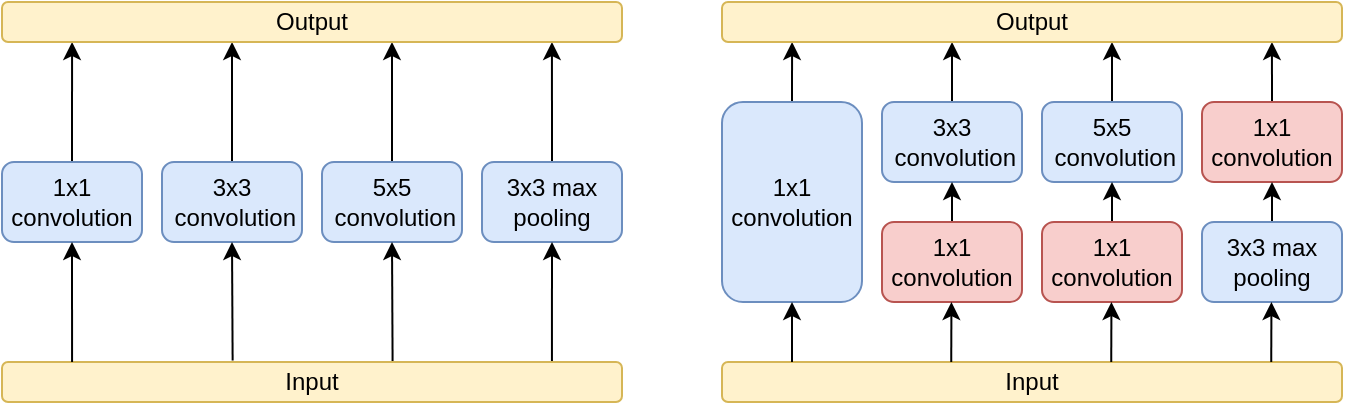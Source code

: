 <mxfile version="19.0.3" type="device"><diagram id="nnmkCdXf3BR2YlbprZxT" name="Page-1"><mxGraphModel dx="1005" dy="735" grid="1" gridSize="10" guides="1" tooltips="1" connect="1" arrows="1" fold="1" page="1" pageScale="1" pageWidth="827" pageHeight="1169" math="0" shadow="0"><root><mxCell id="0"/><mxCell id="1" parent="0"/><mxCell id="6tYmElllemyBh8WtcIqz-30" style="edgeStyle=none;rounded=0;orthogonalLoop=1;jettySize=auto;html=1;exitX=0.5;exitY=0;exitDx=0;exitDy=0;entryX=0.113;entryY=1;entryDx=0;entryDy=0;entryPerimeter=0;" edge="1" parent="1" source="6tYmElllemyBh8WtcIqz-2" target="6tYmElllemyBh8WtcIqz-11"><mxGeometry relative="1" as="geometry"/></mxCell><mxCell id="6tYmElllemyBh8WtcIqz-2" value="1x1 convolution" style="rounded=1;whiteSpace=wrap;html=1;fillColor=#dae8fc;strokeColor=#6c8ebf;" vertex="1" parent="1"><mxGeometry x="490" y="320" width="70" height="100" as="geometry"/></mxCell><mxCell id="6tYmElllemyBh8WtcIqz-31" style="edgeStyle=none;rounded=0;orthogonalLoop=1;jettySize=auto;html=1;exitX=0.5;exitY=0;exitDx=0;exitDy=0;entryX=0.371;entryY=1;entryDx=0;entryDy=0;entryPerimeter=0;" edge="1" parent="1" source="6tYmElllemyBh8WtcIqz-3" target="6tYmElllemyBh8WtcIqz-11"><mxGeometry relative="1" as="geometry"/></mxCell><mxCell id="6tYmElllemyBh8WtcIqz-3" value="3x3&lt;br&gt;&amp;nbsp;convolution" style="rounded=1;whiteSpace=wrap;html=1;fillColor=#dae8fc;strokeColor=#6c8ebf;" vertex="1" parent="1"><mxGeometry x="570" y="320" width="70" height="40" as="geometry"/></mxCell><mxCell id="6tYmElllemyBh8WtcIqz-32" style="edgeStyle=none;rounded=0;orthogonalLoop=1;jettySize=auto;html=1;exitX=0.5;exitY=0;exitDx=0;exitDy=0;entryX=0.629;entryY=1;entryDx=0;entryDy=0;entryPerimeter=0;" edge="1" parent="1" source="6tYmElllemyBh8WtcIqz-4" target="6tYmElllemyBh8WtcIqz-11"><mxGeometry relative="1" as="geometry"/></mxCell><mxCell id="6tYmElllemyBh8WtcIqz-4" value="5x5&lt;br&gt;&amp;nbsp;convolution" style="rounded=1;whiteSpace=wrap;html=1;fillColor=#dae8fc;strokeColor=#6c8ebf;" vertex="1" parent="1"><mxGeometry x="650" y="320" width="70" height="40" as="geometry"/></mxCell><mxCell id="6tYmElllemyBh8WtcIqz-34" style="edgeStyle=none;rounded=0;orthogonalLoop=1;jettySize=auto;html=1;exitX=0.5;exitY=0;exitDx=0;exitDy=0;entryX=0.5;entryY=1;entryDx=0;entryDy=0;" edge="1" parent="1" source="6tYmElllemyBh8WtcIqz-6" target="6tYmElllemyBh8WtcIqz-3"><mxGeometry relative="1" as="geometry"/></mxCell><mxCell id="6tYmElllemyBh8WtcIqz-6" value="1x1 convolution" style="rounded=1;whiteSpace=wrap;html=1;fillColor=#f8cecc;strokeColor=#b85450;" vertex="1" parent="1"><mxGeometry x="570" y="380" width="70" height="40" as="geometry"/></mxCell><mxCell id="6tYmElllemyBh8WtcIqz-35" style="edgeStyle=none;rounded=0;orthogonalLoop=1;jettySize=auto;html=1;exitX=0.5;exitY=0;exitDx=0;exitDy=0;entryX=0.5;entryY=1;entryDx=0;entryDy=0;" edge="1" parent="1" source="6tYmElllemyBh8WtcIqz-7" target="6tYmElllemyBh8WtcIqz-4"><mxGeometry relative="1" as="geometry"/></mxCell><mxCell id="6tYmElllemyBh8WtcIqz-7" value="1x1 convolution" style="rounded=1;whiteSpace=wrap;html=1;fillColor=#f8cecc;strokeColor=#b85450;" vertex="1" parent="1"><mxGeometry x="650" y="380" width="70" height="40" as="geometry"/></mxCell><mxCell id="6tYmElllemyBh8WtcIqz-33" style="edgeStyle=none;rounded=0;orthogonalLoop=1;jettySize=auto;html=1;exitX=0.5;exitY=0;exitDx=0;exitDy=0;entryX=0.887;entryY=1;entryDx=0;entryDy=0;entryPerimeter=0;" edge="1" parent="1" source="6tYmElllemyBh8WtcIqz-8" target="6tYmElllemyBh8WtcIqz-11"><mxGeometry relative="1" as="geometry"/></mxCell><mxCell id="6tYmElllemyBh8WtcIqz-8" value="1x1 convolution" style="rounded=1;whiteSpace=wrap;html=1;fillColor=#f8cecc;strokeColor=#b85450;" vertex="1" parent="1"><mxGeometry x="730" y="320" width="70" height="40" as="geometry"/></mxCell><mxCell id="6tYmElllemyBh8WtcIqz-36" style="edgeStyle=none;rounded=0;orthogonalLoop=1;jettySize=auto;html=1;exitX=0.5;exitY=0;exitDx=0;exitDy=0;entryX=0.5;entryY=1;entryDx=0;entryDy=0;" edge="1" parent="1" source="6tYmElllemyBh8WtcIqz-9" target="6tYmElllemyBh8WtcIqz-8"><mxGeometry relative="1" as="geometry"/></mxCell><mxCell id="6tYmElllemyBh8WtcIqz-9" value="3x3 max pooling" style="rounded=1;whiteSpace=wrap;html=1;fillColor=#dae8fc;strokeColor=#6c8ebf;" vertex="1" parent="1"><mxGeometry x="730" y="380" width="70" height="40" as="geometry"/></mxCell><mxCell id="6tYmElllemyBh8WtcIqz-10" value="Input" style="rounded=1;whiteSpace=wrap;html=1;fillColor=#fff2cc;strokeColor=#d6b656;" vertex="1" parent="1"><mxGeometry x="490" y="450" width="310" height="20" as="geometry"/></mxCell><mxCell id="6tYmElllemyBh8WtcIqz-11" value="Output" style="rounded=1;whiteSpace=wrap;html=1;fillColor=#fff2cc;strokeColor=#d6b656;" vertex="1" parent="1"><mxGeometry x="490" y="270" width="310" height="20" as="geometry"/></mxCell><mxCell id="6tYmElllemyBh8WtcIqz-26" value="" style="endArrow=classic;html=1;rounded=0;entryX=0.5;entryY=1;entryDx=0;entryDy=0;" edge="1" parent="1" target="6tYmElllemyBh8WtcIqz-2"><mxGeometry width="50" height="50" relative="1" as="geometry"><mxPoint x="525" y="450" as="sourcePoint"/><mxPoint x="520" y="420" as="targetPoint"/></mxGeometry></mxCell><mxCell id="6tYmElllemyBh8WtcIqz-27" value="" style="endArrow=classic;html=1;rounded=0;entryX=0.5;entryY=1;entryDx=0;entryDy=0;exitX=0.083;exitY=0;exitDx=0;exitDy=0;exitPerimeter=0;" edge="1" parent="1"><mxGeometry width="50" height="50" relative="1" as="geometry"><mxPoint x="764.62" y="450" as="sourcePoint"/><mxPoint x="764.72" y="420" as="targetPoint"/></mxGeometry></mxCell><mxCell id="6tYmElllemyBh8WtcIqz-28" value="" style="endArrow=classic;html=1;rounded=0;entryX=0.5;entryY=1;entryDx=0;entryDy=0;exitX=0.083;exitY=0;exitDx=0;exitDy=0;exitPerimeter=0;" edge="1" parent="1"><mxGeometry width="50" height="50" relative="1" as="geometry"><mxPoint x="604.62" y="450" as="sourcePoint"/><mxPoint x="604.72" y="420" as="targetPoint"/></mxGeometry></mxCell><mxCell id="6tYmElllemyBh8WtcIqz-29" value="" style="endArrow=classic;html=1;rounded=0;entryX=0.5;entryY=1;entryDx=0;entryDy=0;exitX=0.083;exitY=0;exitDx=0;exitDy=0;exitPerimeter=0;" edge="1" parent="1"><mxGeometry width="50" height="50" relative="1" as="geometry"><mxPoint x="684.62" y="450" as="sourcePoint"/><mxPoint x="684.72" y="420" as="targetPoint"/></mxGeometry></mxCell><mxCell id="6tYmElllemyBh8WtcIqz-37" style="edgeStyle=none;rounded=0;orthogonalLoop=1;jettySize=auto;html=1;exitX=0.5;exitY=0;exitDx=0;exitDy=0;entryX=0.113;entryY=1;entryDx=0;entryDy=0;entryPerimeter=0;" edge="1" parent="1" source="6tYmElllemyBh8WtcIqz-38" target="6tYmElllemyBh8WtcIqz-52"><mxGeometry relative="1" as="geometry"/></mxCell><mxCell id="6tYmElllemyBh8WtcIqz-38" value="1x1 convolution" style="rounded=1;whiteSpace=wrap;html=1;fillColor=#dae8fc;strokeColor=#6c8ebf;" vertex="1" parent="1"><mxGeometry x="130" y="350" width="70" height="40" as="geometry"/></mxCell><mxCell id="6tYmElllemyBh8WtcIqz-39" style="edgeStyle=none;rounded=0;orthogonalLoop=1;jettySize=auto;html=1;exitX=0.5;exitY=0;exitDx=0;exitDy=0;entryX=0.371;entryY=1;entryDx=0;entryDy=0;entryPerimeter=0;" edge="1" parent="1" source="6tYmElllemyBh8WtcIqz-40" target="6tYmElllemyBh8WtcIqz-52"><mxGeometry relative="1" as="geometry"/></mxCell><mxCell id="6tYmElllemyBh8WtcIqz-40" value="3x3&lt;br&gt;&amp;nbsp;convolution" style="rounded=1;whiteSpace=wrap;html=1;fillColor=#dae8fc;strokeColor=#6c8ebf;" vertex="1" parent="1"><mxGeometry x="210" y="350" width="70" height="40" as="geometry"/></mxCell><mxCell id="6tYmElllemyBh8WtcIqz-41" style="edgeStyle=none;rounded=0;orthogonalLoop=1;jettySize=auto;html=1;exitX=0.5;exitY=0;exitDx=0;exitDy=0;entryX=0.629;entryY=1;entryDx=0;entryDy=0;entryPerimeter=0;" edge="1" parent="1" source="6tYmElllemyBh8WtcIqz-42" target="6tYmElllemyBh8WtcIqz-52"><mxGeometry relative="1" as="geometry"/></mxCell><mxCell id="6tYmElllemyBh8WtcIqz-42" value="5x5&lt;br&gt;&amp;nbsp;convolution" style="rounded=1;whiteSpace=wrap;html=1;fillColor=#dae8fc;strokeColor=#6c8ebf;" vertex="1" parent="1"><mxGeometry x="290" y="350" width="70" height="40" as="geometry"/></mxCell><mxCell id="6tYmElllemyBh8WtcIqz-43" style="edgeStyle=none;rounded=0;orthogonalLoop=1;jettySize=auto;html=1;exitX=0.372;exitY=-0.036;exitDx=0;exitDy=0;entryX=0.5;entryY=1;entryDx=0;entryDy=0;exitPerimeter=0;" edge="1" parent="1" source="6tYmElllemyBh8WtcIqz-51" target="6tYmElllemyBh8WtcIqz-40"><mxGeometry relative="1" as="geometry"><mxPoint x="245" y="415" as="sourcePoint"/></mxGeometry></mxCell><mxCell id="6tYmElllemyBh8WtcIqz-45" style="edgeStyle=none;rounded=0;orthogonalLoop=1;jettySize=auto;html=1;exitX=0.63;exitY=-0.012;exitDx=0;exitDy=0;entryX=0.5;entryY=1;entryDx=0;entryDy=0;exitPerimeter=0;" edge="1" parent="1" source="6tYmElllemyBh8WtcIqz-51" target="6tYmElllemyBh8WtcIqz-42"><mxGeometry relative="1" as="geometry"><mxPoint x="325" y="415" as="sourcePoint"/></mxGeometry></mxCell><mxCell id="6tYmElllemyBh8WtcIqz-47" style="edgeStyle=none;rounded=0;orthogonalLoop=1;jettySize=auto;html=1;exitX=0.5;exitY=0;exitDx=0;exitDy=0;entryX=0.887;entryY=1;entryDx=0;entryDy=0;entryPerimeter=0;" edge="1" parent="1" source="6tYmElllemyBh8WtcIqz-48" target="6tYmElllemyBh8WtcIqz-52"><mxGeometry relative="1" as="geometry"/></mxCell><mxCell id="6tYmElllemyBh8WtcIqz-48" value="3x3 max pooling" style="rounded=1;whiteSpace=wrap;html=1;fillColor=#dae8fc;strokeColor=#6c8ebf;" vertex="1" parent="1"><mxGeometry x="370" y="350" width="70" height="40" as="geometry"/></mxCell><mxCell id="6tYmElllemyBh8WtcIqz-49" style="edgeStyle=none;rounded=0;orthogonalLoop=1;jettySize=auto;html=1;exitX=0.887;exitY=0;exitDx=0;exitDy=0;entryX=0.5;entryY=1;entryDx=0;entryDy=0;exitPerimeter=0;" edge="1" parent="1" source="6tYmElllemyBh8WtcIqz-51" target="6tYmElllemyBh8WtcIqz-48"><mxGeometry relative="1" as="geometry"><mxPoint x="405" y="415" as="sourcePoint"/></mxGeometry></mxCell><mxCell id="6tYmElllemyBh8WtcIqz-51" value="Input" style="rounded=1;whiteSpace=wrap;html=1;fillColor=#fff2cc;strokeColor=#d6b656;" vertex="1" parent="1"><mxGeometry x="130" y="450" width="310" height="20" as="geometry"/></mxCell><mxCell id="6tYmElllemyBh8WtcIqz-52" value="Output" style="rounded=1;whiteSpace=wrap;html=1;fillColor=#fff2cc;strokeColor=#d6b656;" vertex="1" parent="1"><mxGeometry x="130" y="270" width="310" height="20" as="geometry"/></mxCell><mxCell id="6tYmElllemyBh8WtcIqz-53" value="" style="endArrow=classic;html=1;rounded=0;entryX=0.5;entryY=1;entryDx=0;entryDy=0;exitX=0.113;exitY=0;exitDx=0;exitDy=0;exitPerimeter=0;" edge="1" parent="1" target="6tYmElllemyBh8WtcIqz-38" source="6tYmElllemyBh8WtcIqz-51"><mxGeometry width="50" height="50" relative="1" as="geometry"><mxPoint x="165" y="415" as="sourcePoint"/><mxPoint x="160" y="455" as="targetPoint"/></mxGeometry></mxCell></root></mxGraphModel></diagram></mxfile>